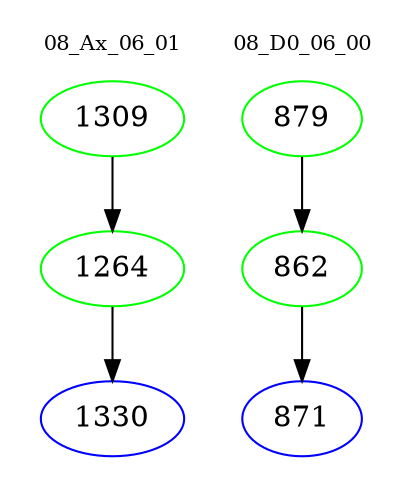 digraph{
subgraph cluster_0 {
color = white
label = "08_Ax_06_01";
fontsize=10;
T0_1309 [label="1309", color="green"]
T0_1309 -> T0_1264 [color="black"]
T0_1264 [label="1264", color="green"]
T0_1264 -> T0_1330 [color="black"]
T0_1330 [label="1330", color="blue"]
}
subgraph cluster_1 {
color = white
label = "08_D0_06_00";
fontsize=10;
T1_879 [label="879", color="green"]
T1_879 -> T1_862 [color="black"]
T1_862 [label="862", color="green"]
T1_862 -> T1_871 [color="black"]
T1_871 [label="871", color="blue"]
}
}
